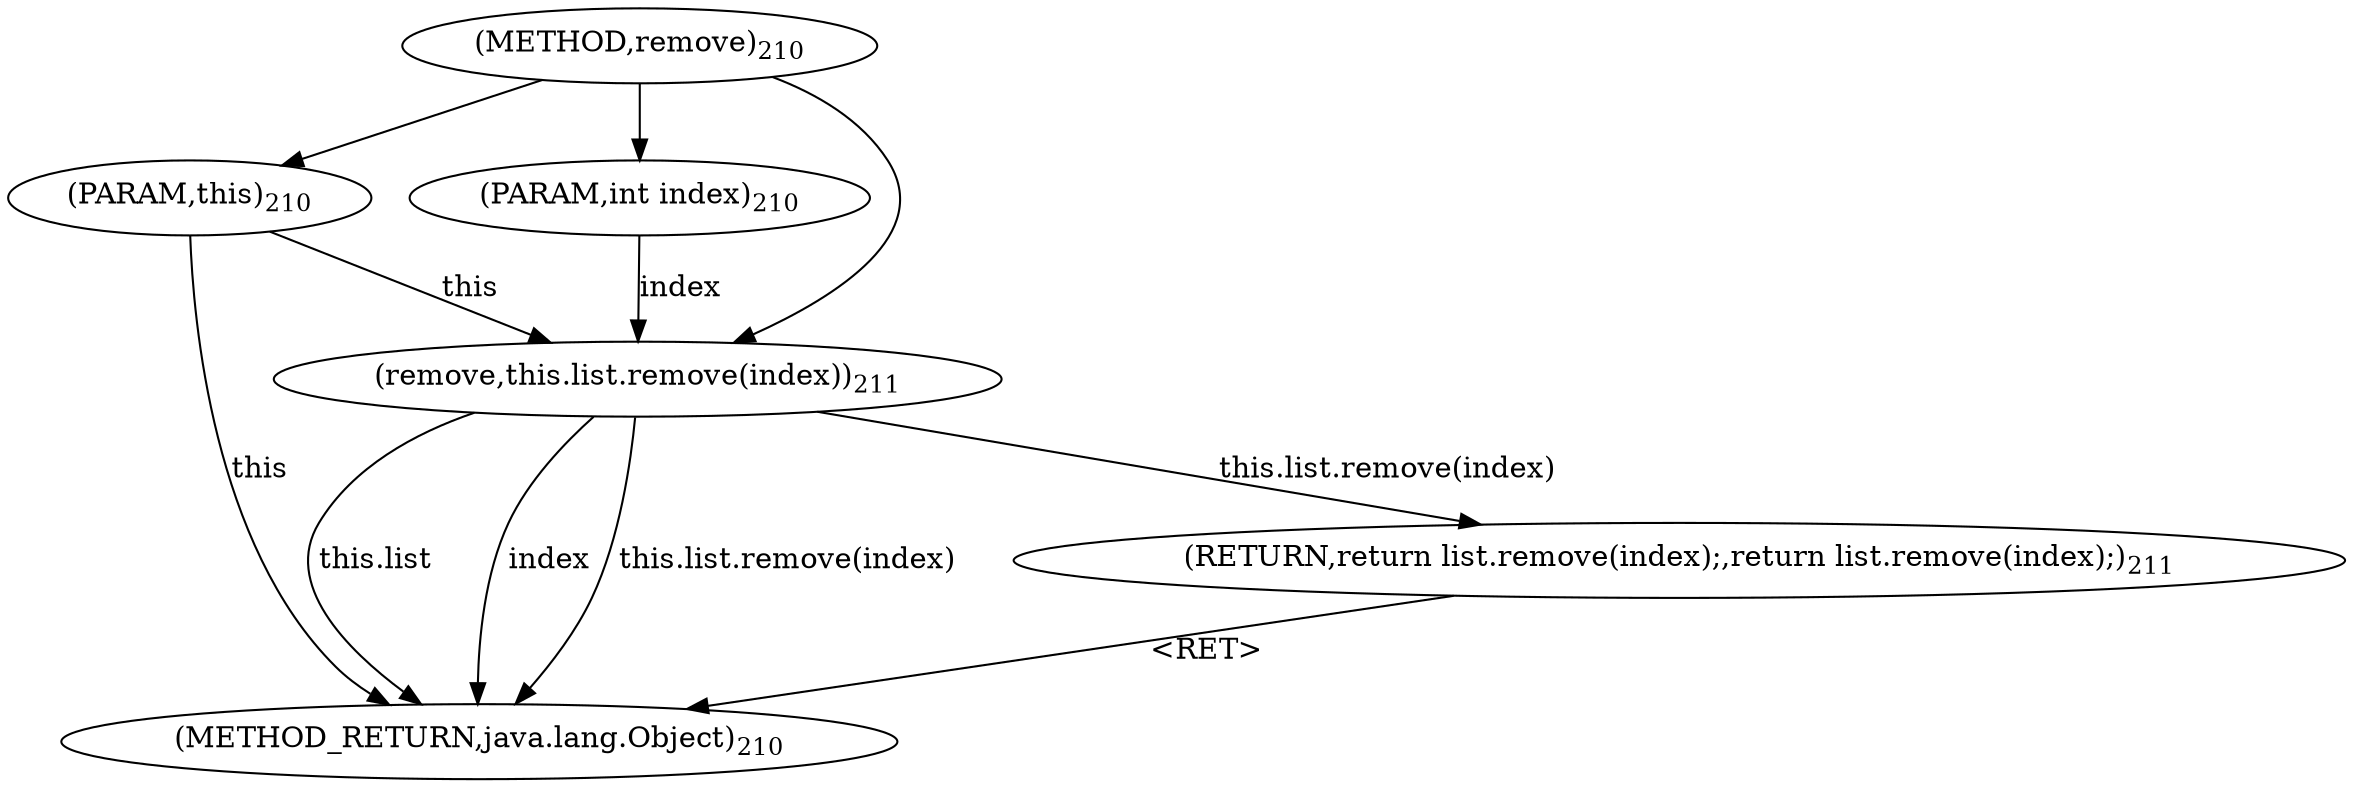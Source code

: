 digraph "remove" {  
"653" [label = <(METHOD,remove)<SUB>210</SUB>> ]
"665" [label = <(METHOD_RETURN,java.lang.Object)<SUB>210</SUB>> ]
"654" [label = <(PARAM,this)<SUB>210</SUB>> ]
"655" [label = <(PARAM,int index)<SUB>210</SUB>> ]
"657" [label = <(RETURN,return list.remove(index);,return list.remove(index);)<SUB>211</SUB>> ]
"658" [label = <(remove,this.list.remove(index))<SUB>211</SUB>> ]
"658" [label = <(remove,this.list.remove(index))<SUB>211</SUB>> ]
"658" [label = <(remove,this.list.remove(index))<SUB>211</SUB>> ]
  "657" -> "665"  [ label = "&lt;RET&gt;"] 
  "654" -> "665"  [ label = "this"] 
  "658" -> "665"  [ label = "this.list"] 
  "658" -> "665"  [ label = "index"] 
  "658" -> "665"  [ label = "this.list.remove(index)"] 
  "653" -> "654" 
  "653" -> "655" 
  "658" -> "657"  [ label = "this.list.remove(index)"] 
  "654" -> "658"  [ label = "this"] 
  "655" -> "658"  [ label = "index"] 
  "653" -> "658" 
}
